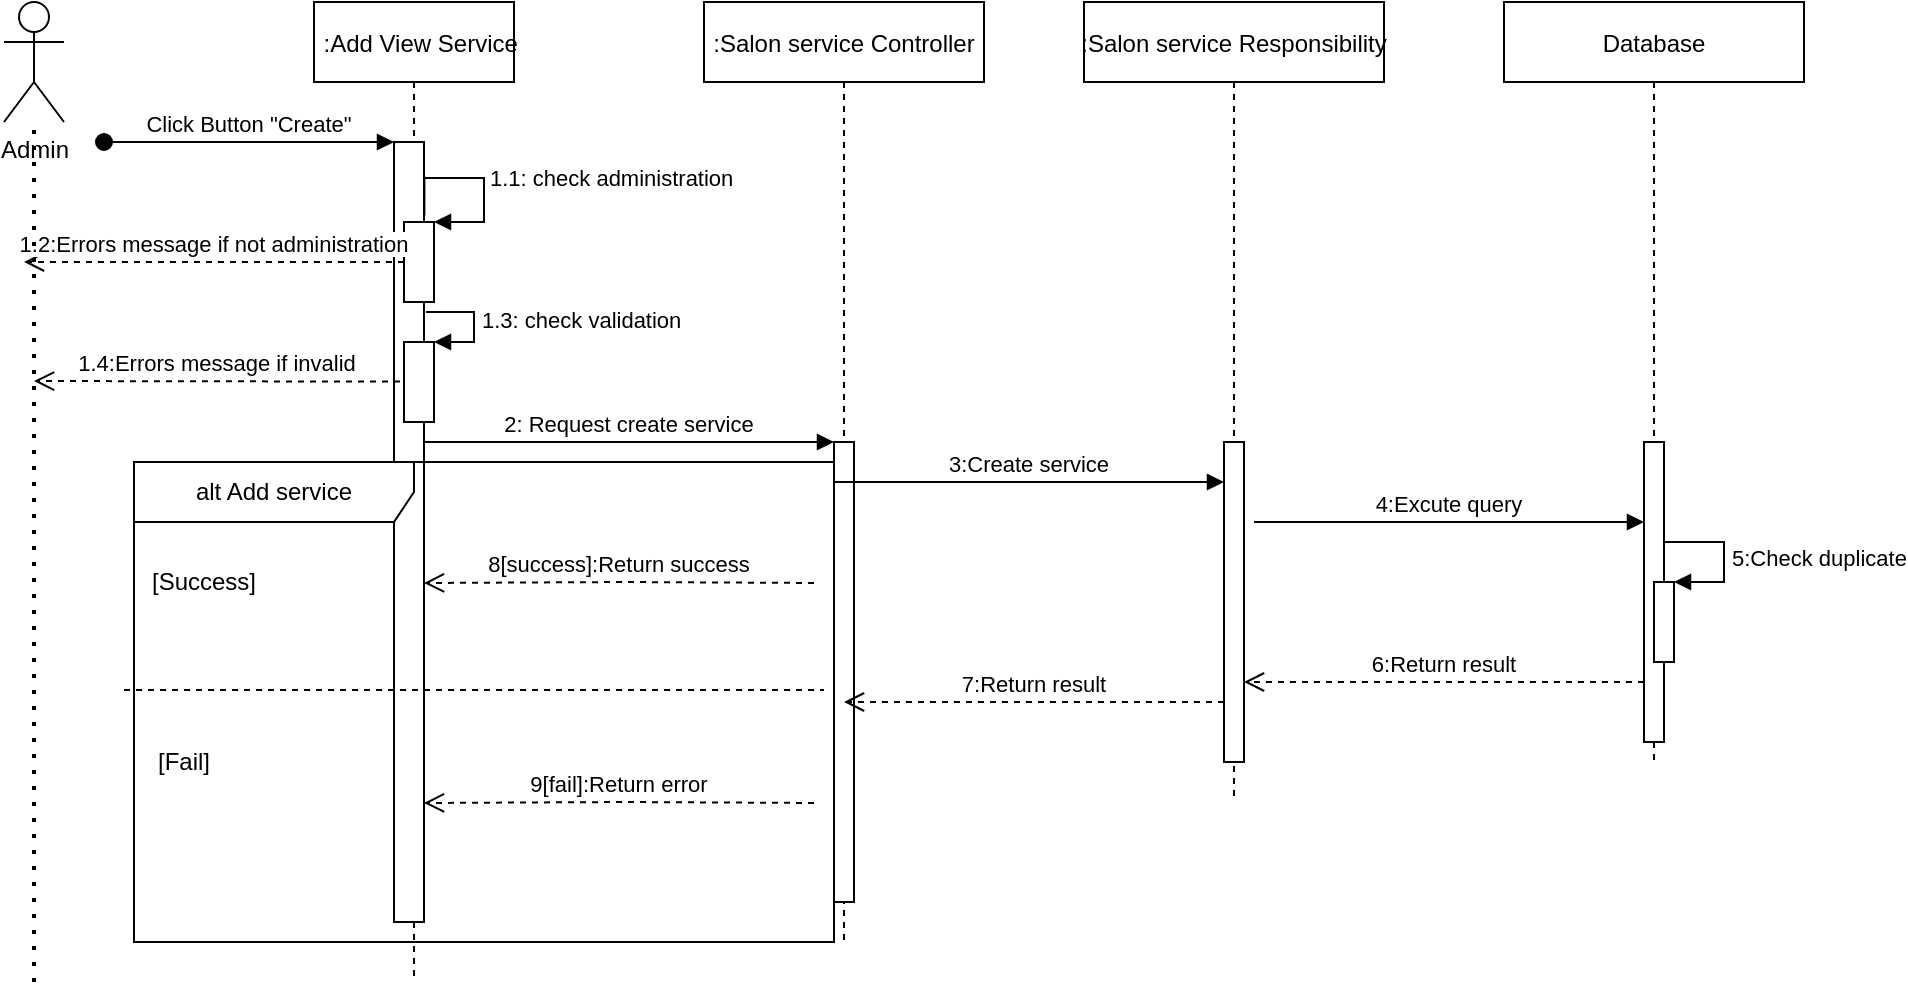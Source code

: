 <mxfile version="15.2.7" type="github">
  <diagram id="kgpKYQtTHZ0yAKxKKP6v" name="Page-1">
    <mxGraphModel dx="1038" dy="579" grid="1" gridSize="10" guides="1" tooltips="1" connect="1" arrows="1" fold="1" page="1" pageScale="1" pageWidth="850" pageHeight="1100" math="0" shadow="0">
      <root>
        <mxCell id="0" />
        <mxCell id="1" parent="0" />
        <mxCell id="3nuBFxr9cyL0pnOWT2aG-1" value="  :Add View Service" style="shape=umlLifeline;perimeter=lifelinePerimeter;container=1;collapsible=0;recursiveResize=0;rounded=0;shadow=0;strokeWidth=1;" parent="1" vertex="1">
          <mxGeometry x="215" y="130" width="100" height="490" as="geometry" />
        </mxCell>
        <mxCell id="3nuBFxr9cyL0pnOWT2aG-2" value="" style="points=[];perimeter=orthogonalPerimeter;rounded=0;shadow=0;strokeWidth=1;" parent="3nuBFxr9cyL0pnOWT2aG-1" vertex="1">
          <mxGeometry x="40" y="70" width="15" height="390" as="geometry" />
        </mxCell>
        <mxCell id="3nuBFxr9cyL0pnOWT2aG-3" value="Click Button &quot;Create&quot;" style="verticalAlign=bottom;startArrow=oval;endArrow=block;startSize=8;shadow=0;strokeWidth=1;" parent="3nuBFxr9cyL0pnOWT2aG-1" target="3nuBFxr9cyL0pnOWT2aG-2" edge="1">
          <mxGeometry relative="1" as="geometry">
            <mxPoint x="-105" y="70" as="sourcePoint" />
          </mxGeometry>
        </mxCell>
        <mxCell id="0GrsT5j0lHC2JYDFpa-r-6" value="" style="html=1;points=[];perimeter=orthogonalPerimeter;" vertex="1" parent="3nuBFxr9cyL0pnOWT2aG-1">
          <mxGeometry x="45" y="110" width="15" height="40" as="geometry" />
        </mxCell>
        <mxCell id="0GrsT5j0lHC2JYDFpa-r-7" value="1.1: check administration" style="edgeStyle=orthogonalEdgeStyle;html=1;align=left;spacingLeft=2;endArrow=block;rounded=0;entryX=1;entryY=0;exitX=1.013;exitY=0.094;exitDx=0;exitDy=0;exitPerimeter=0;" edge="1" target="0GrsT5j0lHC2JYDFpa-r-6" parent="3nuBFxr9cyL0pnOWT2aG-1" source="3nuBFxr9cyL0pnOWT2aG-2">
          <mxGeometry relative="1" as="geometry">
            <mxPoint x="65" y="60" as="sourcePoint" />
            <Array as="points">
              <mxPoint x="85" y="88" />
              <mxPoint x="85" y="110" />
            </Array>
          </mxGeometry>
        </mxCell>
        <mxCell id="0GrsT5j0lHC2JYDFpa-r-8" value="" style="html=1;points=[];perimeter=orthogonalPerimeter;" vertex="1" parent="3nuBFxr9cyL0pnOWT2aG-1">
          <mxGeometry x="45" y="170" width="15" height="40" as="geometry" />
        </mxCell>
        <mxCell id="0GrsT5j0lHC2JYDFpa-r-9" value="1.3: check validation" style="edgeStyle=orthogonalEdgeStyle;html=1;align=left;spacingLeft=2;endArrow=block;rounded=0;entryX=1;entryY=0;" edge="1" target="0GrsT5j0lHC2JYDFpa-r-8" parent="3nuBFxr9cyL0pnOWT2aG-1">
          <mxGeometry relative="1" as="geometry">
            <mxPoint x="60" y="155" as="sourcePoint" />
            <Array as="points">
              <mxPoint x="56" y="155" />
              <mxPoint x="80" y="155" />
              <mxPoint x="80" y="170" />
            </Array>
          </mxGeometry>
        </mxCell>
        <mxCell id="3nuBFxr9cyL0pnOWT2aG-5" value=":Salon service Controller" style="shape=umlLifeline;perimeter=lifelinePerimeter;container=1;collapsible=0;recursiveResize=0;rounded=0;shadow=0;strokeWidth=1;" parent="1" vertex="1">
          <mxGeometry x="410" y="130" width="140" height="470" as="geometry" />
        </mxCell>
        <mxCell id="3nuBFxr9cyL0pnOWT2aG-6" value="" style="points=[];perimeter=orthogonalPerimeter;rounded=0;shadow=0;strokeWidth=1;" parent="3nuBFxr9cyL0pnOWT2aG-5" vertex="1">
          <mxGeometry x="65" y="220" width="10" height="230" as="geometry" />
        </mxCell>
        <mxCell id="0GrsT5j0lHC2JYDFpa-r-11" value="alt Add service" style="shape=umlFrame;whiteSpace=wrap;html=1;width=140;height=30;" vertex="1" parent="3nuBFxr9cyL0pnOWT2aG-5">
          <mxGeometry x="-285" y="230" width="350" height="240" as="geometry" />
        </mxCell>
        <mxCell id="3nuBFxr9cyL0pnOWT2aG-8" value="2: Request create service" style="verticalAlign=bottom;endArrow=block;entryX=0;entryY=0;shadow=0;strokeWidth=1;" parent="1" target="3nuBFxr9cyL0pnOWT2aG-6" edge="1">
          <mxGeometry relative="1" as="geometry">
            <mxPoint x="270" y="350" as="sourcePoint" />
            <Array as="points">
              <mxPoint x="320" y="350" />
            </Array>
          </mxGeometry>
        </mxCell>
        <mxCell id="0GrsT5j0lHC2JYDFpa-r-1" value="Admin" style="shape=umlActor;verticalLabelPosition=bottom;verticalAlign=top;html=1;outlineConnect=0;" vertex="1" parent="1">
          <mxGeometry x="60" y="130" width="30" height="60" as="geometry" />
        </mxCell>
        <mxCell id="0GrsT5j0lHC2JYDFpa-r-12" value=":Salon service Responsibility" style="shape=umlLifeline;perimeter=lifelinePerimeter;container=1;collapsible=0;recursiveResize=0;rounded=0;shadow=0;strokeWidth=1;" vertex="1" parent="1">
          <mxGeometry x="600" y="130" width="150" height="400" as="geometry" />
        </mxCell>
        <mxCell id="0GrsT5j0lHC2JYDFpa-r-13" value="" style="points=[];perimeter=orthogonalPerimeter;rounded=0;shadow=0;strokeWidth=1;" vertex="1" parent="0GrsT5j0lHC2JYDFpa-r-12">
          <mxGeometry x="70" y="220" width="10" height="160" as="geometry" />
        </mxCell>
        <mxCell id="0GrsT5j0lHC2JYDFpa-r-15" value="7:Return result" style="verticalAlign=bottom;endArrow=open;dashed=1;endSize=8;shadow=0;strokeWidth=1;" edge="1" parent="1">
          <mxGeometry relative="1" as="geometry">
            <mxPoint x="480" y="480" as="targetPoint" />
            <mxPoint x="670" y="480" as="sourcePoint" />
          </mxGeometry>
        </mxCell>
        <mxCell id="0GrsT5j0lHC2JYDFpa-r-16" value="Database" style="shape=umlLifeline;perimeter=lifelinePerimeter;container=1;collapsible=0;recursiveResize=0;rounded=0;shadow=0;strokeWidth=1;" vertex="1" parent="1">
          <mxGeometry x="810" y="130" width="150" height="380" as="geometry" />
        </mxCell>
        <mxCell id="0GrsT5j0lHC2JYDFpa-r-17" value="" style="points=[];perimeter=orthogonalPerimeter;rounded=0;shadow=0;strokeWidth=1;" vertex="1" parent="0GrsT5j0lHC2JYDFpa-r-16">
          <mxGeometry x="70" y="220" width="10" height="150" as="geometry" />
        </mxCell>
        <mxCell id="0GrsT5j0lHC2JYDFpa-r-22" value="" style="html=1;points=[];perimeter=orthogonalPerimeter;" vertex="1" parent="0GrsT5j0lHC2JYDFpa-r-16">
          <mxGeometry x="75" y="290" width="10" height="40" as="geometry" />
        </mxCell>
        <mxCell id="0GrsT5j0lHC2JYDFpa-r-23" value="5:Check duplicate" style="edgeStyle=orthogonalEdgeStyle;html=1;align=left;spacingLeft=2;endArrow=block;rounded=0;entryX=1;entryY=0;" edge="1" target="0GrsT5j0lHC2JYDFpa-r-22" parent="0GrsT5j0lHC2JYDFpa-r-16">
          <mxGeometry relative="1" as="geometry">
            <mxPoint x="80" y="270" as="sourcePoint" />
            <Array as="points">
              <mxPoint x="110" y="270" />
            </Array>
          </mxGeometry>
        </mxCell>
        <mxCell id="0GrsT5j0lHC2JYDFpa-r-18" value="4:Excute query" style="verticalAlign=bottom;endArrow=block;entryX=0;entryY=0;shadow=0;strokeWidth=1;" edge="1" parent="1">
          <mxGeometry relative="1" as="geometry">
            <mxPoint x="685" y="390" as="sourcePoint" />
            <mxPoint x="880" y="390" as="targetPoint" />
            <Array as="points">
              <mxPoint x="735" y="390" />
            </Array>
          </mxGeometry>
        </mxCell>
        <mxCell id="0GrsT5j0lHC2JYDFpa-r-14" value="3:Create service" style="verticalAlign=bottom;endArrow=block;entryX=0;entryY=0;shadow=0;strokeWidth=1;" edge="1" parent="1">
          <mxGeometry relative="1" as="geometry">
            <mxPoint x="475" y="370" as="sourcePoint" />
            <mxPoint x="670" y="370" as="targetPoint" />
            <Array as="points">
              <mxPoint x="525" y="370" />
            </Array>
          </mxGeometry>
        </mxCell>
        <mxCell id="0GrsT5j0lHC2JYDFpa-r-24" value="6:Return result" style="verticalAlign=bottom;endArrow=open;dashed=1;endSize=8;shadow=0;strokeWidth=1;" edge="1" parent="1">
          <mxGeometry relative="1" as="geometry">
            <mxPoint x="680" y="470" as="targetPoint" />
            <mxPoint x="880" y="470" as="sourcePoint" />
          </mxGeometry>
        </mxCell>
        <mxCell id="0GrsT5j0lHC2JYDFpa-r-33" value="8[success]:Return success" style="verticalAlign=bottom;endArrow=open;dashed=1;endSize=8;exitX=0;exitY=0.95;shadow=0;strokeWidth=1;" edge="1" parent="1">
          <mxGeometry relative="1" as="geometry">
            <mxPoint x="270" y="420.5" as="targetPoint" />
            <mxPoint x="465" y="420.5" as="sourcePoint" />
            <Array as="points">
              <mxPoint x="370" y="420" />
            </Array>
          </mxGeometry>
        </mxCell>
        <mxCell id="0GrsT5j0lHC2JYDFpa-r-34" value="9[fail]:Return error" style="verticalAlign=bottom;endArrow=open;dashed=1;endSize=8;exitX=0;exitY=0.95;shadow=0;strokeWidth=1;" edge="1" parent="1">
          <mxGeometry relative="1" as="geometry">
            <mxPoint x="270" y="530.5" as="targetPoint" />
            <mxPoint x="465" y="530.5" as="sourcePoint" />
            <Array as="points">
              <mxPoint x="370" y="530" />
            </Array>
          </mxGeometry>
        </mxCell>
        <mxCell id="0GrsT5j0lHC2JYDFpa-r-35" value="" style="line;strokeWidth=1;fillColor=none;align=left;verticalAlign=middle;spacingTop=-1;spacingLeft=3;spacingRight=3;rotatable=0;labelPosition=right;points=[];portConstraint=eastwest;dashed=1;" vertex="1" parent="1">
          <mxGeometry x="120" y="470" width="350" height="8" as="geometry" />
        </mxCell>
        <mxCell id="0GrsT5j0lHC2JYDFpa-r-36" value="[Success]" style="text;html=1;strokeColor=none;fillColor=none;align=center;verticalAlign=middle;whiteSpace=wrap;rounded=0;dashed=1;" vertex="1" parent="1">
          <mxGeometry x="140" y="410" width="40" height="20" as="geometry" />
        </mxCell>
        <mxCell id="0GrsT5j0lHC2JYDFpa-r-37" value="[Fail]" style="text;html=1;strokeColor=none;fillColor=none;align=center;verticalAlign=middle;whiteSpace=wrap;rounded=0;dashed=1;" vertex="1" parent="1">
          <mxGeometry x="130" y="500" width="40" height="20" as="geometry" />
        </mxCell>
        <mxCell id="0GrsT5j0lHC2JYDFpa-r-39" value="1.2:Errors message if not administration" style="verticalAlign=bottom;endArrow=open;dashed=1;endSize=8;shadow=0;strokeWidth=1;" edge="1" parent="1">
          <mxGeometry relative="1" as="geometry">
            <mxPoint x="70" y="260" as="targetPoint" />
            <mxPoint x="260" y="260" as="sourcePoint" />
          </mxGeometry>
        </mxCell>
        <mxCell id="0GrsT5j0lHC2JYDFpa-r-40" value="1.4:Errors message if invalid" style="verticalAlign=bottom;endArrow=open;dashed=1;endSize=8;shadow=0;strokeWidth=1;exitX=-0.133;exitY=0.495;exitDx=0;exitDy=0;exitPerimeter=0;" edge="1" parent="1" source="0GrsT5j0lHC2JYDFpa-r-8">
          <mxGeometry relative="1" as="geometry">
            <mxPoint x="75" y="319.5" as="targetPoint" />
            <mxPoint x="225" y="319.5" as="sourcePoint" />
          </mxGeometry>
        </mxCell>
        <mxCell id="0GrsT5j0lHC2JYDFpa-r-41" value="" style="endArrow=none;dashed=1;html=1;dashPattern=1 3;strokeWidth=2;" edge="1" parent="1" target="0GrsT5j0lHC2JYDFpa-r-1">
          <mxGeometry width="50" height="50" relative="1" as="geometry">
            <mxPoint x="75" y="620" as="sourcePoint" />
            <mxPoint x="220" y="290" as="targetPoint" />
          </mxGeometry>
        </mxCell>
      </root>
    </mxGraphModel>
  </diagram>
</mxfile>
